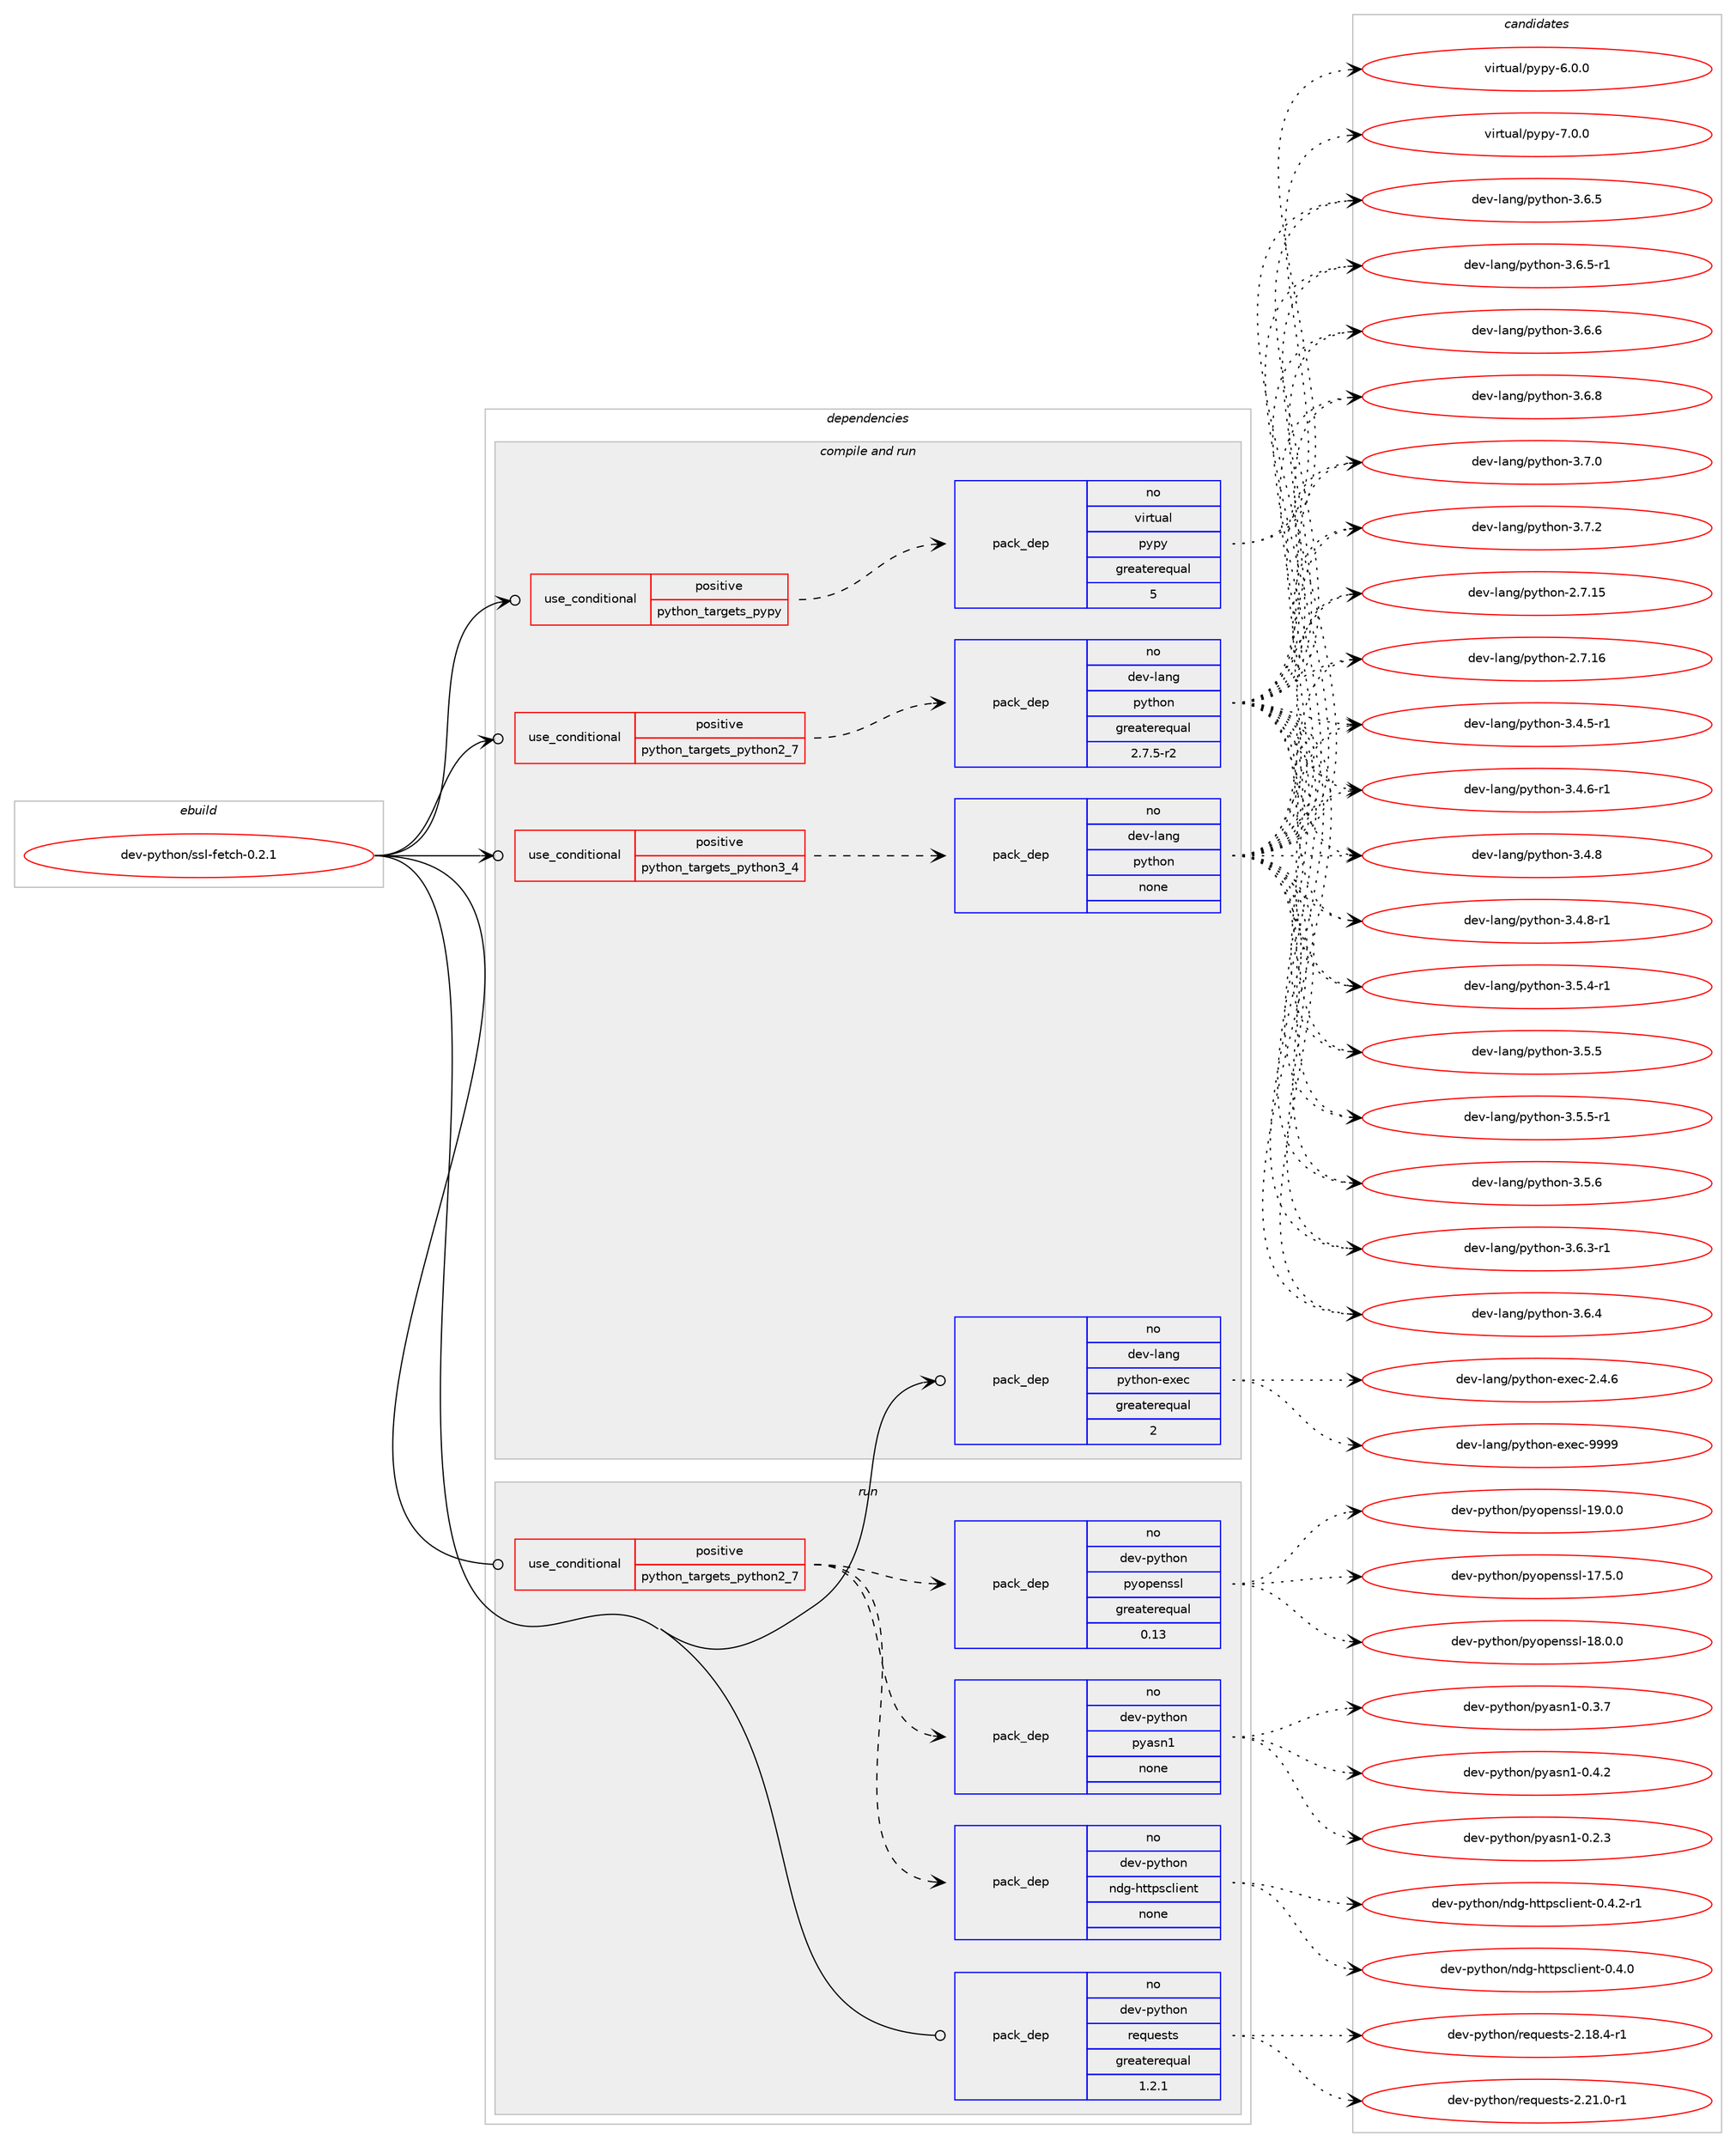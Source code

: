 digraph prolog {

# *************
# Graph options
# *************

newrank=true;
concentrate=true;
compound=true;
graph [rankdir=LR,fontname=Helvetica,fontsize=10,ranksep=1.5];#, ranksep=2.5, nodesep=0.2];
edge  [arrowhead=vee];
node  [fontname=Helvetica,fontsize=10];

# **********
# The ebuild
# **********

subgraph cluster_leftcol {
color=gray;
rank=same;
label=<<i>ebuild</i>>;
id [label="dev-python/ssl-fetch-0.2.1", color=red, width=4, href="../dev-python/ssl-fetch-0.2.1.svg"];
}

# ****************
# The dependencies
# ****************

subgraph cluster_midcol {
color=gray;
label=<<i>dependencies</i>>;
subgraph cluster_compile {
fillcolor="#eeeeee";
style=filled;
label=<<i>compile</i>>;
}
subgraph cluster_compileandrun {
fillcolor="#eeeeee";
style=filled;
label=<<i>compile and run</i>>;
subgraph cond385221 {
dependency1443020 [label=<<TABLE BORDER="0" CELLBORDER="1" CELLSPACING="0" CELLPADDING="4"><TR><TD ROWSPAN="3" CELLPADDING="10">use_conditional</TD></TR><TR><TD>positive</TD></TR><TR><TD>python_targets_pypy</TD></TR></TABLE>>, shape=none, color=red];
subgraph pack1034437 {
dependency1443021 [label=<<TABLE BORDER="0" CELLBORDER="1" CELLSPACING="0" CELLPADDING="4" WIDTH="220"><TR><TD ROWSPAN="6" CELLPADDING="30">pack_dep</TD></TR><TR><TD WIDTH="110">no</TD></TR><TR><TD>virtual</TD></TR><TR><TD>pypy</TD></TR><TR><TD>greaterequal</TD></TR><TR><TD>5</TD></TR></TABLE>>, shape=none, color=blue];
}
dependency1443020:e -> dependency1443021:w [weight=20,style="dashed",arrowhead="vee"];
}
id:e -> dependency1443020:w [weight=20,style="solid",arrowhead="odotvee"];
subgraph cond385222 {
dependency1443022 [label=<<TABLE BORDER="0" CELLBORDER="1" CELLSPACING="0" CELLPADDING="4"><TR><TD ROWSPAN="3" CELLPADDING="10">use_conditional</TD></TR><TR><TD>positive</TD></TR><TR><TD>python_targets_python2_7</TD></TR></TABLE>>, shape=none, color=red];
subgraph pack1034438 {
dependency1443023 [label=<<TABLE BORDER="0" CELLBORDER="1" CELLSPACING="0" CELLPADDING="4" WIDTH="220"><TR><TD ROWSPAN="6" CELLPADDING="30">pack_dep</TD></TR><TR><TD WIDTH="110">no</TD></TR><TR><TD>dev-lang</TD></TR><TR><TD>python</TD></TR><TR><TD>greaterequal</TD></TR><TR><TD>2.7.5-r2</TD></TR></TABLE>>, shape=none, color=blue];
}
dependency1443022:e -> dependency1443023:w [weight=20,style="dashed",arrowhead="vee"];
}
id:e -> dependency1443022:w [weight=20,style="solid",arrowhead="odotvee"];
subgraph cond385223 {
dependency1443024 [label=<<TABLE BORDER="0" CELLBORDER="1" CELLSPACING="0" CELLPADDING="4"><TR><TD ROWSPAN="3" CELLPADDING="10">use_conditional</TD></TR><TR><TD>positive</TD></TR><TR><TD>python_targets_python3_4</TD></TR></TABLE>>, shape=none, color=red];
subgraph pack1034439 {
dependency1443025 [label=<<TABLE BORDER="0" CELLBORDER="1" CELLSPACING="0" CELLPADDING="4" WIDTH="220"><TR><TD ROWSPAN="6" CELLPADDING="30">pack_dep</TD></TR><TR><TD WIDTH="110">no</TD></TR><TR><TD>dev-lang</TD></TR><TR><TD>python</TD></TR><TR><TD>none</TD></TR><TR><TD></TD></TR></TABLE>>, shape=none, color=blue];
}
dependency1443024:e -> dependency1443025:w [weight=20,style="dashed",arrowhead="vee"];
}
id:e -> dependency1443024:w [weight=20,style="solid",arrowhead="odotvee"];
subgraph pack1034440 {
dependency1443026 [label=<<TABLE BORDER="0" CELLBORDER="1" CELLSPACING="0" CELLPADDING="4" WIDTH="220"><TR><TD ROWSPAN="6" CELLPADDING="30">pack_dep</TD></TR><TR><TD WIDTH="110">no</TD></TR><TR><TD>dev-lang</TD></TR><TR><TD>python-exec</TD></TR><TR><TD>greaterequal</TD></TR><TR><TD>2</TD></TR></TABLE>>, shape=none, color=blue];
}
id:e -> dependency1443026:w [weight=20,style="solid",arrowhead="odotvee"];
}
subgraph cluster_run {
fillcolor="#eeeeee";
style=filled;
label=<<i>run</i>>;
subgraph cond385224 {
dependency1443027 [label=<<TABLE BORDER="0" CELLBORDER="1" CELLSPACING="0" CELLPADDING="4"><TR><TD ROWSPAN="3" CELLPADDING="10">use_conditional</TD></TR><TR><TD>positive</TD></TR><TR><TD>python_targets_python2_7</TD></TR></TABLE>>, shape=none, color=red];
subgraph pack1034441 {
dependency1443028 [label=<<TABLE BORDER="0" CELLBORDER="1" CELLSPACING="0" CELLPADDING="4" WIDTH="220"><TR><TD ROWSPAN="6" CELLPADDING="30">pack_dep</TD></TR><TR><TD WIDTH="110">no</TD></TR><TR><TD>dev-python</TD></TR><TR><TD>ndg-httpsclient</TD></TR><TR><TD>none</TD></TR><TR><TD></TD></TR></TABLE>>, shape=none, color=blue];
}
dependency1443027:e -> dependency1443028:w [weight=20,style="dashed",arrowhead="vee"];
subgraph pack1034442 {
dependency1443029 [label=<<TABLE BORDER="0" CELLBORDER="1" CELLSPACING="0" CELLPADDING="4" WIDTH="220"><TR><TD ROWSPAN="6" CELLPADDING="30">pack_dep</TD></TR><TR><TD WIDTH="110">no</TD></TR><TR><TD>dev-python</TD></TR><TR><TD>pyasn1</TD></TR><TR><TD>none</TD></TR><TR><TD></TD></TR></TABLE>>, shape=none, color=blue];
}
dependency1443027:e -> dependency1443029:w [weight=20,style="dashed",arrowhead="vee"];
subgraph pack1034443 {
dependency1443030 [label=<<TABLE BORDER="0" CELLBORDER="1" CELLSPACING="0" CELLPADDING="4" WIDTH="220"><TR><TD ROWSPAN="6" CELLPADDING="30">pack_dep</TD></TR><TR><TD WIDTH="110">no</TD></TR><TR><TD>dev-python</TD></TR><TR><TD>pyopenssl</TD></TR><TR><TD>greaterequal</TD></TR><TR><TD>0.13</TD></TR></TABLE>>, shape=none, color=blue];
}
dependency1443027:e -> dependency1443030:w [weight=20,style="dashed",arrowhead="vee"];
}
id:e -> dependency1443027:w [weight=20,style="solid",arrowhead="odot"];
subgraph pack1034444 {
dependency1443031 [label=<<TABLE BORDER="0" CELLBORDER="1" CELLSPACING="0" CELLPADDING="4" WIDTH="220"><TR><TD ROWSPAN="6" CELLPADDING="30">pack_dep</TD></TR><TR><TD WIDTH="110">no</TD></TR><TR><TD>dev-python</TD></TR><TR><TD>requests</TD></TR><TR><TD>greaterequal</TD></TR><TR><TD>1.2.1</TD></TR></TABLE>>, shape=none, color=blue];
}
id:e -> dependency1443031:w [weight=20,style="solid",arrowhead="odot"];
}
}

# **************
# The candidates
# **************

subgraph cluster_choices {
rank=same;
color=gray;
label=<<i>candidates</i>>;

subgraph choice1034437 {
color=black;
nodesep=1;
choice1181051141161179710847112121112121455446484648 [label="virtual/pypy-6.0.0", color=red, width=4,href="../virtual/pypy-6.0.0.svg"];
choice1181051141161179710847112121112121455546484648 [label="virtual/pypy-7.0.0", color=red, width=4,href="../virtual/pypy-7.0.0.svg"];
dependency1443021:e -> choice1181051141161179710847112121112121455446484648:w [style=dotted,weight="100"];
dependency1443021:e -> choice1181051141161179710847112121112121455546484648:w [style=dotted,weight="100"];
}
subgraph choice1034438 {
color=black;
nodesep=1;
choice10010111845108971101034711212111610411111045504655464953 [label="dev-lang/python-2.7.15", color=red, width=4,href="../dev-lang/python-2.7.15.svg"];
choice10010111845108971101034711212111610411111045504655464954 [label="dev-lang/python-2.7.16", color=red, width=4,href="../dev-lang/python-2.7.16.svg"];
choice1001011184510897110103471121211161041111104551465246534511449 [label="dev-lang/python-3.4.5-r1", color=red, width=4,href="../dev-lang/python-3.4.5-r1.svg"];
choice1001011184510897110103471121211161041111104551465246544511449 [label="dev-lang/python-3.4.6-r1", color=red, width=4,href="../dev-lang/python-3.4.6-r1.svg"];
choice100101118451089711010347112121116104111110455146524656 [label="dev-lang/python-3.4.8", color=red, width=4,href="../dev-lang/python-3.4.8.svg"];
choice1001011184510897110103471121211161041111104551465246564511449 [label="dev-lang/python-3.4.8-r1", color=red, width=4,href="../dev-lang/python-3.4.8-r1.svg"];
choice1001011184510897110103471121211161041111104551465346524511449 [label="dev-lang/python-3.5.4-r1", color=red, width=4,href="../dev-lang/python-3.5.4-r1.svg"];
choice100101118451089711010347112121116104111110455146534653 [label="dev-lang/python-3.5.5", color=red, width=4,href="../dev-lang/python-3.5.5.svg"];
choice1001011184510897110103471121211161041111104551465346534511449 [label="dev-lang/python-3.5.5-r1", color=red, width=4,href="../dev-lang/python-3.5.5-r1.svg"];
choice100101118451089711010347112121116104111110455146534654 [label="dev-lang/python-3.5.6", color=red, width=4,href="../dev-lang/python-3.5.6.svg"];
choice1001011184510897110103471121211161041111104551465446514511449 [label="dev-lang/python-3.6.3-r1", color=red, width=4,href="../dev-lang/python-3.6.3-r1.svg"];
choice100101118451089711010347112121116104111110455146544652 [label="dev-lang/python-3.6.4", color=red, width=4,href="../dev-lang/python-3.6.4.svg"];
choice100101118451089711010347112121116104111110455146544653 [label="dev-lang/python-3.6.5", color=red, width=4,href="../dev-lang/python-3.6.5.svg"];
choice1001011184510897110103471121211161041111104551465446534511449 [label="dev-lang/python-3.6.5-r1", color=red, width=4,href="../dev-lang/python-3.6.5-r1.svg"];
choice100101118451089711010347112121116104111110455146544654 [label="dev-lang/python-3.6.6", color=red, width=4,href="../dev-lang/python-3.6.6.svg"];
choice100101118451089711010347112121116104111110455146544656 [label="dev-lang/python-3.6.8", color=red, width=4,href="../dev-lang/python-3.6.8.svg"];
choice100101118451089711010347112121116104111110455146554648 [label="dev-lang/python-3.7.0", color=red, width=4,href="../dev-lang/python-3.7.0.svg"];
choice100101118451089711010347112121116104111110455146554650 [label="dev-lang/python-3.7.2", color=red, width=4,href="../dev-lang/python-3.7.2.svg"];
dependency1443023:e -> choice10010111845108971101034711212111610411111045504655464953:w [style=dotted,weight="100"];
dependency1443023:e -> choice10010111845108971101034711212111610411111045504655464954:w [style=dotted,weight="100"];
dependency1443023:e -> choice1001011184510897110103471121211161041111104551465246534511449:w [style=dotted,weight="100"];
dependency1443023:e -> choice1001011184510897110103471121211161041111104551465246544511449:w [style=dotted,weight="100"];
dependency1443023:e -> choice100101118451089711010347112121116104111110455146524656:w [style=dotted,weight="100"];
dependency1443023:e -> choice1001011184510897110103471121211161041111104551465246564511449:w [style=dotted,weight="100"];
dependency1443023:e -> choice1001011184510897110103471121211161041111104551465346524511449:w [style=dotted,weight="100"];
dependency1443023:e -> choice100101118451089711010347112121116104111110455146534653:w [style=dotted,weight="100"];
dependency1443023:e -> choice1001011184510897110103471121211161041111104551465346534511449:w [style=dotted,weight="100"];
dependency1443023:e -> choice100101118451089711010347112121116104111110455146534654:w [style=dotted,weight="100"];
dependency1443023:e -> choice1001011184510897110103471121211161041111104551465446514511449:w [style=dotted,weight="100"];
dependency1443023:e -> choice100101118451089711010347112121116104111110455146544652:w [style=dotted,weight="100"];
dependency1443023:e -> choice100101118451089711010347112121116104111110455146544653:w [style=dotted,weight="100"];
dependency1443023:e -> choice1001011184510897110103471121211161041111104551465446534511449:w [style=dotted,weight="100"];
dependency1443023:e -> choice100101118451089711010347112121116104111110455146544654:w [style=dotted,weight="100"];
dependency1443023:e -> choice100101118451089711010347112121116104111110455146544656:w [style=dotted,weight="100"];
dependency1443023:e -> choice100101118451089711010347112121116104111110455146554648:w [style=dotted,weight="100"];
dependency1443023:e -> choice100101118451089711010347112121116104111110455146554650:w [style=dotted,weight="100"];
}
subgraph choice1034439 {
color=black;
nodesep=1;
choice10010111845108971101034711212111610411111045504655464953 [label="dev-lang/python-2.7.15", color=red, width=4,href="../dev-lang/python-2.7.15.svg"];
choice10010111845108971101034711212111610411111045504655464954 [label="dev-lang/python-2.7.16", color=red, width=4,href="../dev-lang/python-2.7.16.svg"];
choice1001011184510897110103471121211161041111104551465246534511449 [label="dev-lang/python-3.4.5-r1", color=red, width=4,href="../dev-lang/python-3.4.5-r1.svg"];
choice1001011184510897110103471121211161041111104551465246544511449 [label="dev-lang/python-3.4.6-r1", color=red, width=4,href="../dev-lang/python-3.4.6-r1.svg"];
choice100101118451089711010347112121116104111110455146524656 [label="dev-lang/python-3.4.8", color=red, width=4,href="../dev-lang/python-3.4.8.svg"];
choice1001011184510897110103471121211161041111104551465246564511449 [label="dev-lang/python-3.4.8-r1", color=red, width=4,href="../dev-lang/python-3.4.8-r1.svg"];
choice1001011184510897110103471121211161041111104551465346524511449 [label="dev-lang/python-3.5.4-r1", color=red, width=4,href="../dev-lang/python-3.5.4-r1.svg"];
choice100101118451089711010347112121116104111110455146534653 [label="dev-lang/python-3.5.5", color=red, width=4,href="../dev-lang/python-3.5.5.svg"];
choice1001011184510897110103471121211161041111104551465346534511449 [label="dev-lang/python-3.5.5-r1", color=red, width=4,href="../dev-lang/python-3.5.5-r1.svg"];
choice100101118451089711010347112121116104111110455146534654 [label="dev-lang/python-3.5.6", color=red, width=4,href="../dev-lang/python-3.5.6.svg"];
choice1001011184510897110103471121211161041111104551465446514511449 [label="dev-lang/python-3.6.3-r1", color=red, width=4,href="../dev-lang/python-3.6.3-r1.svg"];
choice100101118451089711010347112121116104111110455146544652 [label="dev-lang/python-3.6.4", color=red, width=4,href="../dev-lang/python-3.6.4.svg"];
choice100101118451089711010347112121116104111110455146544653 [label="dev-lang/python-3.6.5", color=red, width=4,href="../dev-lang/python-3.6.5.svg"];
choice1001011184510897110103471121211161041111104551465446534511449 [label="dev-lang/python-3.6.5-r1", color=red, width=4,href="../dev-lang/python-3.6.5-r1.svg"];
choice100101118451089711010347112121116104111110455146544654 [label="dev-lang/python-3.6.6", color=red, width=4,href="../dev-lang/python-3.6.6.svg"];
choice100101118451089711010347112121116104111110455146544656 [label="dev-lang/python-3.6.8", color=red, width=4,href="../dev-lang/python-3.6.8.svg"];
choice100101118451089711010347112121116104111110455146554648 [label="dev-lang/python-3.7.0", color=red, width=4,href="../dev-lang/python-3.7.0.svg"];
choice100101118451089711010347112121116104111110455146554650 [label="dev-lang/python-3.7.2", color=red, width=4,href="../dev-lang/python-3.7.2.svg"];
dependency1443025:e -> choice10010111845108971101034711212111610411111045504655464953:w [style=dotted,weight="100"];
dependency1443025:e -> choice10010111845108971101034711212111610411111045504655464954:w [style=dotted,weight="100"];
dependency1443025:e -> choice1001011184510897110103471121211161041111104551465246534511449:w [style=dotted,weight="100"];
dependency1443025:e -> choice1001011184510897110103471121211161041111104551465246544511449:w [style=dotted,weight="100"];
dependency1443025:e -> choice100101118451089711010347112121116104111110455146524656:w [style=dotted,weight="100"];
dependency1443025:e -> choice1001011184510897110103471121211161041111104551465246564511449:w [style=dotted,weight="100"];
dependency1443025:e -> choice1001011184510897110103471121211161041111104551465346524511449:w [style=dotted,weight="100"];
dependency1443025:e -> choice100101118451089711010347112121116104111110455146534653:w [style=dotted,weight="100"];
dependency1443025:e -> choice1001011184510897110103471121211161041111104551465346534511449:w [style=dotted,weight="100"];
dependency1443025:e -> choice100101118451089711010347112121116104111110455146534654:w [style=dotted,weight="100"];
dependency1443025:e -> choice1001011184510897110103471121211161041111104551465446514511449:w [style=dotted,weight="100"];
dependency1443025:e -> choice100101118451089711010347112121116104111110455146544652:w [style=dotted,weight="100"];
dependency1443025:e -> choice100101118451089711010347112121116104111110455146544653:w [style=dotted,weight="100"];
dependency1443025:e -> choice1001011184510897110103471121211161041111104551465446534511449:w [style=dotted,weight="100"];
dependency1443025:e -> choice100101118451089711010347112121116104111110455146544654:w [style=dotted,weight="100"];
dependency1443025:e -> choice100101118451089711010347112121116104111110455146544656:w [style=dotted,weight="100"];
dependency1443025:e -> choice100101118451089711010347112121116104111110455146554648:w [style=dotted,weight="100"];
dependency1443025:e -> choice100101118451089711010347112121116104111110455146554650:w [style=dotted,weight="100"];
}
subgraph choice1034440 {
color=black;
nodesep=1;
choice1001011184510897110103471121211161041111104510112010199455046524654 [label="dev-lang/python-exec-2.4.6", color=red, width=4,href="../dev-lang/python-exec-2.4.6.svg"];
choice10010111845108971101034711212111610411111045101120101994557575757 [label="dev-lang/python-exec-9999", color=red, width=4,href="../dev-lang/python-exec-9999.svg"];
dependency1443026:e -> choice1001011184510897110103471121211161041111104510112010199455046524654:w [style=dotted,weight="100"];
dependency1443026:e -> choice10010111845108971101034711212111610411111045101120101994557575757:w [style=dotted,weight="100"];
}
subgraph choice1034441 {
color=black;
nodesep=1;
choice10010111845112121116104111110471101001034510411611611211599108105101110116454846524648 [label="dev-python/ndg-httpsclient-0.4.0", color=red, width=4,href="../dev-python/ndg-httpsclient-0.4.0.svg"];
choice100101118451121211161041111104711010010345104116116112115991081051011101164548465246504511449 [label="dev-python/ndg-httpsclient-0.4.2-r1", color=red, width=4,href="../dev-python/ndg-httpsclient-0.4.2-r1.svg"];
dependency1443028:e -> choice10010111845112121116104111110471101001034510411611611211599108105101110116454846524648:w [style=dotted,weight="100"];
dependency1443028:e -> choice100101118451121211161041111104711010010345104116116112115991081051011101164548465246504511449:w [style=dotted,weight="100"];
}
subgraph choice1034442 {
color=black;
nodesep=1;
choice10010111845112121116104111110471121219711511049454846504651 [label="dev-python/pyasn1-0.2.3", color=red, width=4,href="../dev-python/pyasn1-0.2.3.svg"];
choice10010111845112121116104111110471121219711511049454846514655 [label="dev-python/pyasn1-0.3.7", color=red, width=4,href="../dev-python/pyasn1-0.3.7.svg"];
choice10010111845112121116104111110471121219711511049454846524650 [label="dev-python/pyasn1-0.4.2", color=red, width=4,href="../dev-python/pyasn1-0.4.2.svg"];
dependency1443029:e -> choice10010111845112121116104111110471121219711511049454846504651:w [style=dotted,weight="100"];
dependency1443029:e -> choice10010111845112121116104111110471121219711511049454846514655:w [style=dotted,weight="100"];
dependency1443029:e -> choice10010111845112121116104111110471121219711511049454846524650:w [style=dotted,weight="100"];
}
subgraph choice1034443 {
color=black;
nodesep=1;
choice100101118451121211161041111104711212111111210111011511510845495546534648 [label="dev-python/pyopenssl-17.5.0", color=red, width=4,href="../dev-python/pyopenssl-17.5.0.svg"];
choice100101118451121211161041111104711212111111210111011511510845495646484648 [label="dev-python/pyopenssl-18.0.0", color=red, width=4,href="../dev-python/pyopenssl-18.0.0.svg"];
choice100101118451121211161041111104711212111111210111011511510845495746484648 [label="dev-python/pyopenssl-19.0.0", color=red, width=4,href="../dev-python/pyopenssl-19.0.0.svg"];
dependency1443030:e -> choice100101118451121211161041111104711212111111210111011511510845495546534648:w [style=dotted,weight="100"];
dependency1443030:e -> choice100101118451121211161041111104711212111111210111011511510845495646484648:w [style=dotted,weight="100"];
dependency1443030:e -> choice100101118451121211161041111104711212111111210111011511510845495746484648:w [style=dotted,weight="100"];
}
subgraph choice1034444 {
color=black;
nodesep=1;
choice1001011184511212111610411111047114101113117101115116115455046495646524511449 [label="dev-python/requests-2.18.4-r1", color=red, width=4,href="../dev-python/requests-2.18.4-r1.svg"];
choice1001011184511212111610411111047114101113117101115116115455046504946484511449 [label="dev-python/requests-2.21.0-r1", color=red, width=4,href="../dev-python/requests-2.21.0-r1.svg"];
dependency1443031:e -> choice1001011184511212111610411111047114101113117101115116115455046495646524511449:w [style=dotted,weight="100"];
dependency1443031:e -> choice1001011184511212111610411111047114101113117101115116115455046504946484511449:w [style=dotted,weight="100"];
}
}

}
